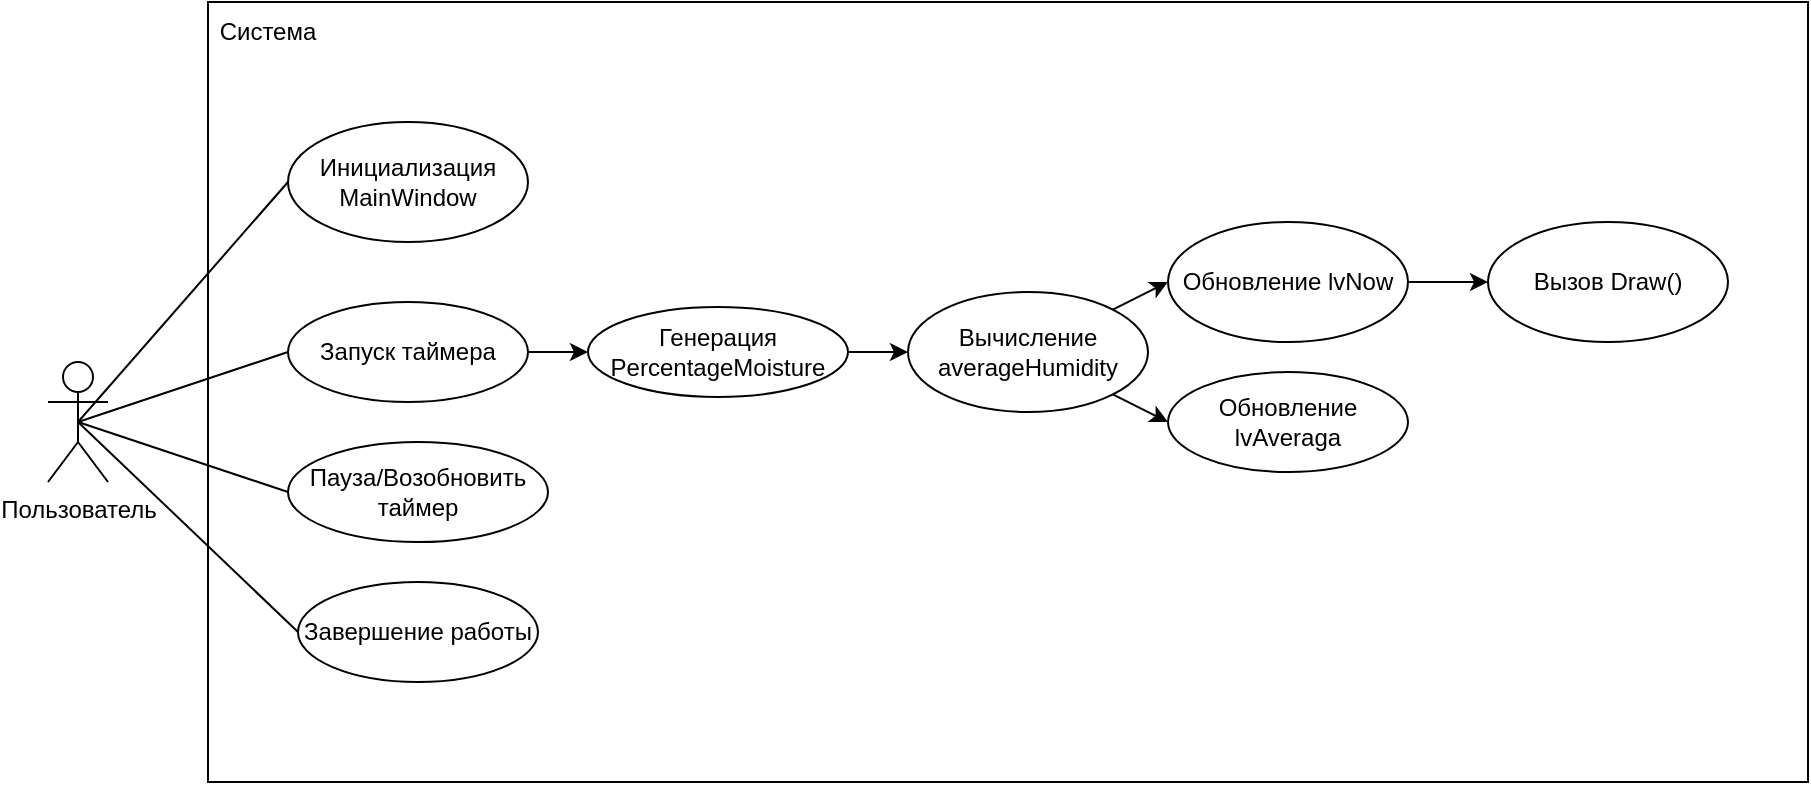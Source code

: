 <mxfile version="24.0.4" type="device">
  <diagram name="Страница — 1" id="EPLuL_ohakeKNoRvmjrO">
    <mxGraphModel dx="1434" dy="844" grid="1" gridSize="10" guides="1" tooltips="1" connect="1" arrows="1" fold="1" page="1" pageScale="1" pageWidth="827" pageHeight="1169" math="0" shadow="0">
      <root>
        <mxCell id="0" />
        <mxCell id="1" parent="0" />
        <mxCell id="mQkMFVXwxCjaF7XwdyFx-1" value="Пользователь" style="shape=umlActor;verticalLabelPosition=bottom;verticalAlign=top;html=1;" parent="1" vertex="1">
          <mxGeometry x="40" y="330" width="30" height="60" as="geometry" />
        </mxCell>
        <mxCell id="mQkMFVXwxCjaF7XwdyFx-2" value="" style="rounded=0;whiteSpace=wrap;html=1;fillColor=none;" parent="1" vertex="1">
          <mxGeometry x="120" y="150" width="800" height="390" as="geometry" />
        </mxCell>
        <mxCell id="mQkMFVXwxCjaF7XwdyFx-3" value="Система" style="text;html=1;align=center;verticalAlign=middle;whiteSpace=wrap;rounded=0;" parent="1" vertex="1">
          <mxGeometry x="120" y="150" width="60" height="30" as="geometry" />
        </mxCell>
        <mxCell id="mQkMFVXwxCjaF7XwdyFx-4" value="Инициализация MainWindow" style="ellipse;whiteSpace=wrap;html=1;" parent="1" vertex="1">
          <mxGeometry x="160" y="210" width="120" height="60" as="geometry" />
        </mxCell>
        <mxCell id="mQkMFVXwxCjaF7XwdyFx-6" value="Запуск таймера" style="ellipse;whiteSpace=wrap;html=1;" parent="1" vertex="1">
          <mxGeometry x="160" y="300" width="120" height="50" as="geometry" />
        </mxCell>
        <mxCell id="mQkMFVXwxCjaF7XwdyFx-8" value="Пауза/Возобновить таймер" style="ellipse;whiteSpace=wrap;html=1;" parent="1" vertex="1">
          <mxGeometry x="160" y="370" width="130" height="50" as="geometry" />
        </mxCell>
        <mxCell id="mQkMFVXwxCjaF7XwdyFx-10" value="Завершение работы" style="ellipse;whiteSpace=wrap;html=1;" parent="1" vertex="1">
          <mxGeometry x="165" y="440" width="120" height="50" as="geometry" />
        </mxCell>
        <mxCell id="mQkMFVXwxCjaF7XwdyFx-12" value="Генерация PercentageMoisture" style="ellipse;whiteSpace=wrap;html=1;" parent="1" vertex="1">
          <mxGeometry x="310" y="302.5" width="130" height="45" as="geometry" />
        </mxCell>
        <mxCell id="mQkMFVXwxCjaF7XwdyFx-13" value="Вычисление averageHumidity" style="ellipse;whiteSpace=wrap;html=1;" parent="1" vertex="1">
          <mxGeometry x="470" y="295" width="120" height="60" as="geometry" />
        </mxCell>
        <mxCell id="mQkMFVXwxCjaF7XwdyFx-14" value="Обновление lvAveraga" style="ellipse;whiteSpace=wrap;html=1;" parent="1" vertex="1">
          <mxGeometry x="600" y="335" width="120" height="50" as="geometry" />
        </mxCell>
        <mxCell id="mQkMFVXwxCjaF7XwdyFx-15" value="Обновление lvNow" style="ellipse;whiteSpace=wrap;html=1;" parent="1" vertex="1">
          <mxGeometry x="600" y="260" width="120" height="60" as="geometry" />
        </mxCell>
        <mxCell id="mQkMFVXwxCjaF7XwdyFx-16" value="Вызов Draw()" style="ellipse;whiteSpace=wrap;html=1;" parent="1" vertex="1">
          <mxGeometry x="760" y="260" width="120" height="60" as="geometry" />
        </mxCell>
        <mxCell id="mQkMFVXwxCjaF7XwdyFx-17" value="" style="endArrow=classic;html=1;rounded=0;exitX=1;exitY=0.5;exitDx=0;exitDy=0;entryX=0;entryY=0.5;entryDx=0;entryDy=0;" parent="1" source="mQkMFVXwxCjaF7XwdyFx-6" target="mQkMFVXwxCjaF7XwdyFx-12" edge="1">
          <mxGeometry width="50" height="50" relative="1" as="geometry">
            <mxPoint x="240" y="660" as="sourcePoint" />
            <mxPoint x="290" y="610" as="targetPoint" />
          </mxGeometry>
        </mxCell>
        <mxCell id="mQkMFVXwxCjaF7XwdyFx-18" value="" style="endArrow=classic;html=1;rounded=0;exitX=1;exitY=0.5;exitDx=0;exitDy=0;entryX=0;entryY=0.5;entryDx=0;entryDy=0;" parent="1" source="mQkMFVXwxCjaF7XwdyFx-12" target="mQkMFVXwxCjaF7XwdyFx-13" edge="1">
          <mxGeometry width="50" height="50" relative="1" as="geometry">
            <mxPoint x="480" y="440" as="sourcePoint" />
            <mxPoint x="530" y="390" as="targetPoint" />
          </mxGeometry>
        </mxCell>
        <mxCell id="mQkMFVXwxCjaF7XwdyFx-19" value="" style="endArrow=classic;html=1;rounded=0;exitX=1;exitY=0;exitDx=0;exitDy=0;entryX=0;entryY=0.5;entryDx=0;entryDy=0;" parent="1" source="mQkMFVXwxCjaF7XwdyFx-13" target="mQkMFVXwxCjaF7XwdyFx-15" edge="1">
          <mxGeometry width="50" height="50" relative="1" as="geometry">
            <mxPoint x="510" y="460" as="sourcePoint" />
            <mxPoint x="560" y="410" as="targetPoint" />
          </mxGeometry>
        </mxCell>
        <mxCell id="mQkMFVXwxCjaF7XwdyFx-20" value="" style="endArrow=classic;html=1;rounded=0;exitX=1;exitY=1;exitDx=0;exitDy=0;entryX=0;entryY=0.5;entryDx=0;entryDy=0;" parent="1" source="mQkMFVXwxCjaF7XwdyFx-13" target="mQkMFVXwxCjaF7XwdyFx-14" edge="1">
          <mxGeometry width="50" height="50" relative="1" as="geometry">
            <mxPoint x="480" y="480" as="sourcePoint" />
            <mxPoint x="530" y="430" as="targetPoint" />
          </mxGeometry>
        </mxCell>
        <mxCell id="mQkMFVXwxCjaF7XwdyFx-21" value="" style="endArrow=classic;html=1;rounded=0;exitX=1;exitY=0.5;exitDx=0;exitDy=0;entryX=0;entryY=0.5;entryDx=0;entryDy=0;" parent="1" source="mQkMFVXwxCjaF7XwdyFx-15" target="mQkMFVXwxCjaF7XwdyFx-16" edge="1">
          <mxGeometry width="50" height="50" relative="1" as="geometry">
            <mxPoint x="560" y="500" as="sourcePoint" />
            <mxPoint x="610" y="450" as="targetPoint" />
          </mxGeometry>
        </mxCell>
        <mxCell id="2Z3AxKUScIXgoU6TRd8n-1" value="" style="endArrow=none;html=1;rounded=0;exitX=0.5;exitY=0.5;exitDx=0;exitDy=0;exitPerimeter=0;entryX=0;entryY=0.5;entryDx=0;entryDy=0;" edge="1" parent="1" source="mQkMFVXwxCjaF7XwdyFx-1" target="mQkMFVXwxCjaF7XwdyFx-10">
          <mxGeometry width="50" height="50" relative="1" as="geometry">
            <mxPoint x="50" y="480" as="sourcePoint" />
            <mxPoint x="100" y="430" as="targetPoint" />
          </mxGeometry>
        </mxCell>
        <mxCell id="2Z3AxKUScIXgoU6TRd8n-2" value="" style="endArrow=none;html=1;rounded=0;entryX=0;entryY=0.5;entryDx=0;entryDy=0;exitX=0.5;exitY=0.5;exitDx=0;exitDy=0;exitPerimeter=0;" edge="1" parent="1" source="mQkMFVXwxCjaF7XwdyFx-1" target="mQkMFVXwxCjaF7XwdyFx-8">
          <mxGeometry width="50" height="50" relative="1" as="geometry">
            <mxPoint x="40" y="510" as="sourcePoint" />
            <mxPoint x="90" y="460" as="targetPoint" />
          </mxGeometry>
        </mxCell>
        <mxCell id="2Z3AxKUScIXgoU6TRd8n-3" value="" style="endArrow=none;html=1;rounded=0;entryX=0;entryY=0.5;entryDx=0;entryDy=0;exitX=0.5;exitY=0.5;exitDx=0;exitDy=0;exitPerimeter=0;" edge="1" parent="1" source="mQkMFVXwxCjaF7XwdyFx-1" target="mQkMFVXwxCjaF7XwdyFx-6">
          <mxGeometry width="50" height="50" relative="1" as="geometry">
            <mxPoint x="120" y="320" as="sourcePoint" />
            <mxPoint x="170" y="270" as="targetPoint" />
          </mxGeometry>
        </mxCell>
        <mxCell id="2Z3AxKUScIXgoU6TRd8n-4" value="" style="endArrow=none;html=1;rounded=0;entryX=0;entryY=0.5;entryDx=0;entryDy=0;exitX=0.5;exitY=0.5;exitDx=0;exitDy=0;exitPerimeter=0;" edge="1" parent="1" source="mQkMFVXwxCjaF7XwdyFx-1" target="mQkMFVXwxCjaF7XwdyFx-4">
          <mxGeometry width="50" height="50" relative="1" as="geometry">
            <mxPoint x="40" y="320" as="sourcePoint" />
            <mxPoint x="90" y="270" as="targetPoint" />
          </mxGeometry>
        </mxCell>
      </root>
    </mxGraphModel>
  </diagram>
</mxfile>
